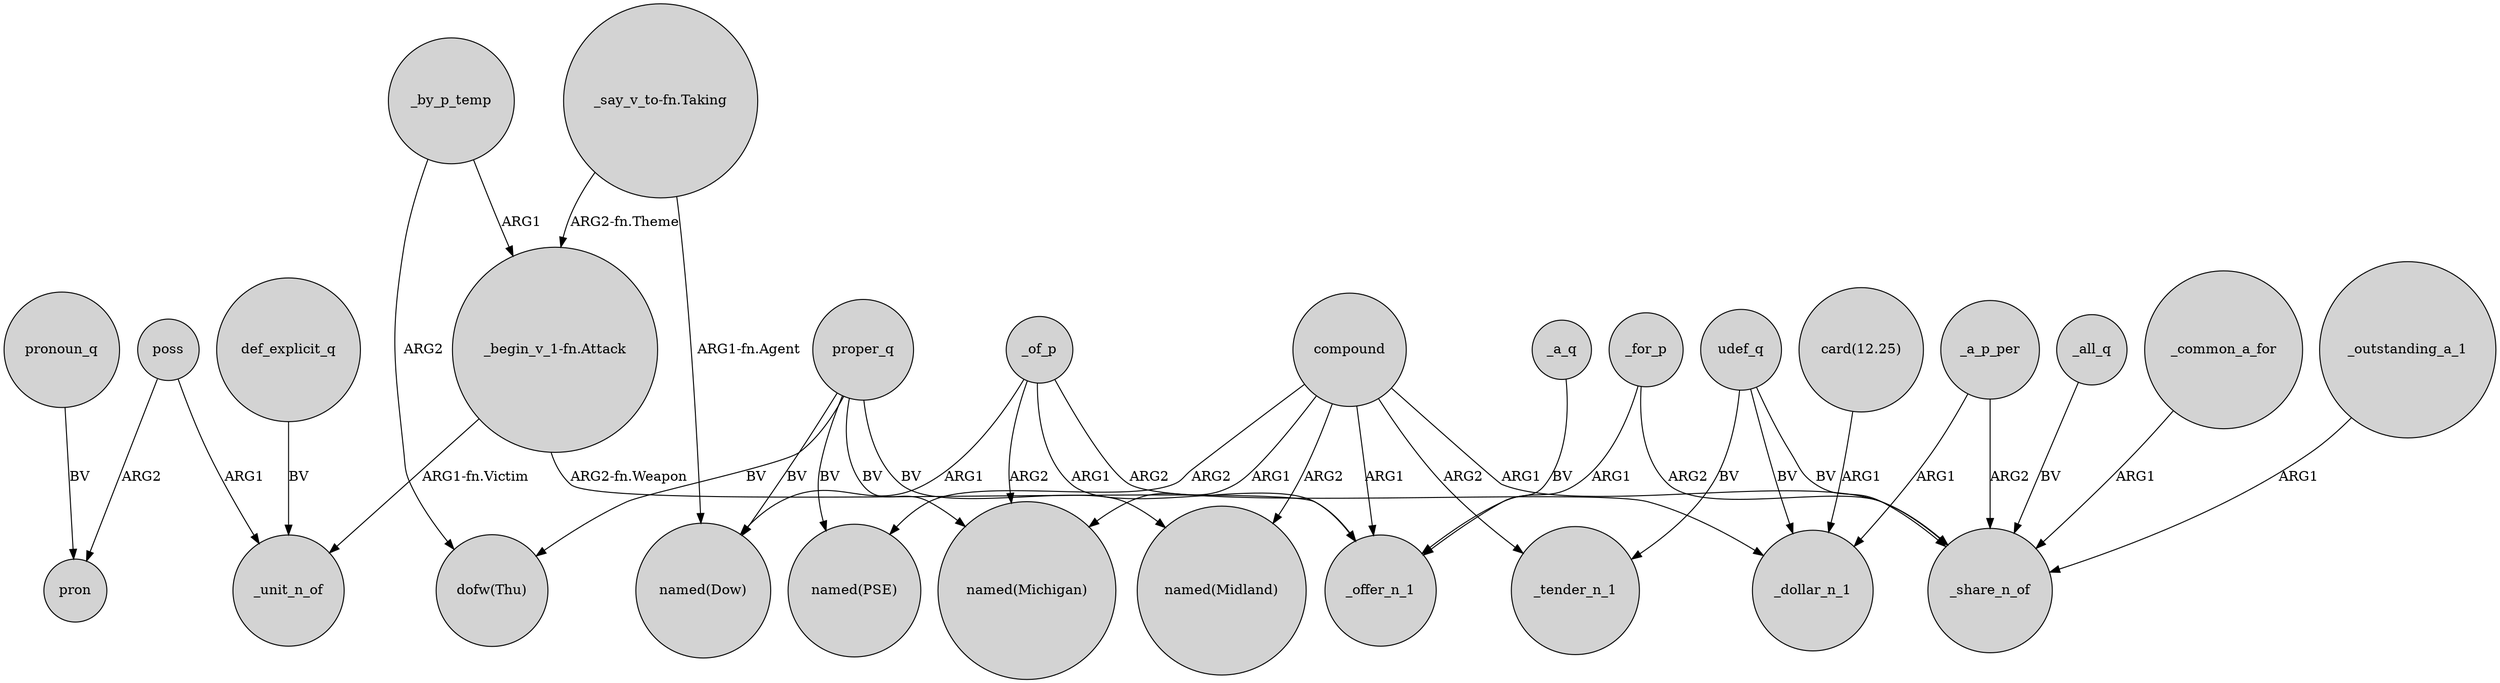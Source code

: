 digraph {
	node [shape=circle style=filled]
	proper_q -> "named(Michigan)" [label=BV]
	"_say_v_to-fn.Taking" -> "_begin_v_1-fn.Attack" [label="ARG2-fn.Theme"]
	_for_p -> _offer_n_1 [label=ARG1]
	_for_p -> _share_n_of [label=ARG2]
	"_say_v_to-fn.Taking" -> "named(Dow)" [label="ARG1-fn.Agent"]
	_by_p_temp -> "dofw(Thu)" [label=ARG2]
	"_begin_v_1-fn.Attack" -> _offer_n_1 [label="ARG2-fn.Weapon"]
	compound -> _share_n_of [label=ARG1]
	proper_q -> "named(Midland)" [label=BV]
	compound -> "named(Michigan)" [label=ARG1]
	_all_q -> _share_n_of [label=BV]
	proper_q -> "dofw(Thu)" [label=BV]
	_common_a_for -> _share_n_of [label=ARG1]
	"card(12.25)" -> _dollar_n_1 [label=ARG1]
	proper_q -> "named(PSE)" [label=BV]
	compound -> _offer_n_1 [label=ARG1]
	_of_p -> _offer_n_1 [label=ARG1]
	_outstanding_a_1 -> _share_n_of [label=ARG1]
	pronoun_q -> pron [label=BV]
	_by_p_temp -> "_begin_v_1-fn.Attack" [label=ARG1]
	poss -> pron [label=ARG2]
	def_explicit_q -> _unit_n_of [label=BV]
	udef_q -> _tender_n_1 [label=BV]
	_a_p_per -> _share_n_of [label=ARG2]
	compound -> _tender_n_1 [label=ARG2]
	_of_p -> "named(Dow)" [label=ARG1]
	udef_q -> _share_n_of [label=BV]
	udef_q -> _dollar_n_1 [label=BV]
	proper_q -> "named(Dow)" [label=BV]
	"_begin_v_1-fn.Attack" -> _unit_n_of [label="ARG1-fn.Victim"]
	_of_p -> "named(Michigan)" [label=ARG2]
	_a_p_per -> _dollar_n_1 [label=ARG1]
	compound -> "named(Midland)" [label=ARG2]
	compound -> "named(PSE)" [label=ARG2]
	_a_q -> _offer_n_1 [label=BV]
	poss -> _unit_n_of [label=ARG1]
	_of_p -> _dollar_n_1 [label=ARG2]
}
